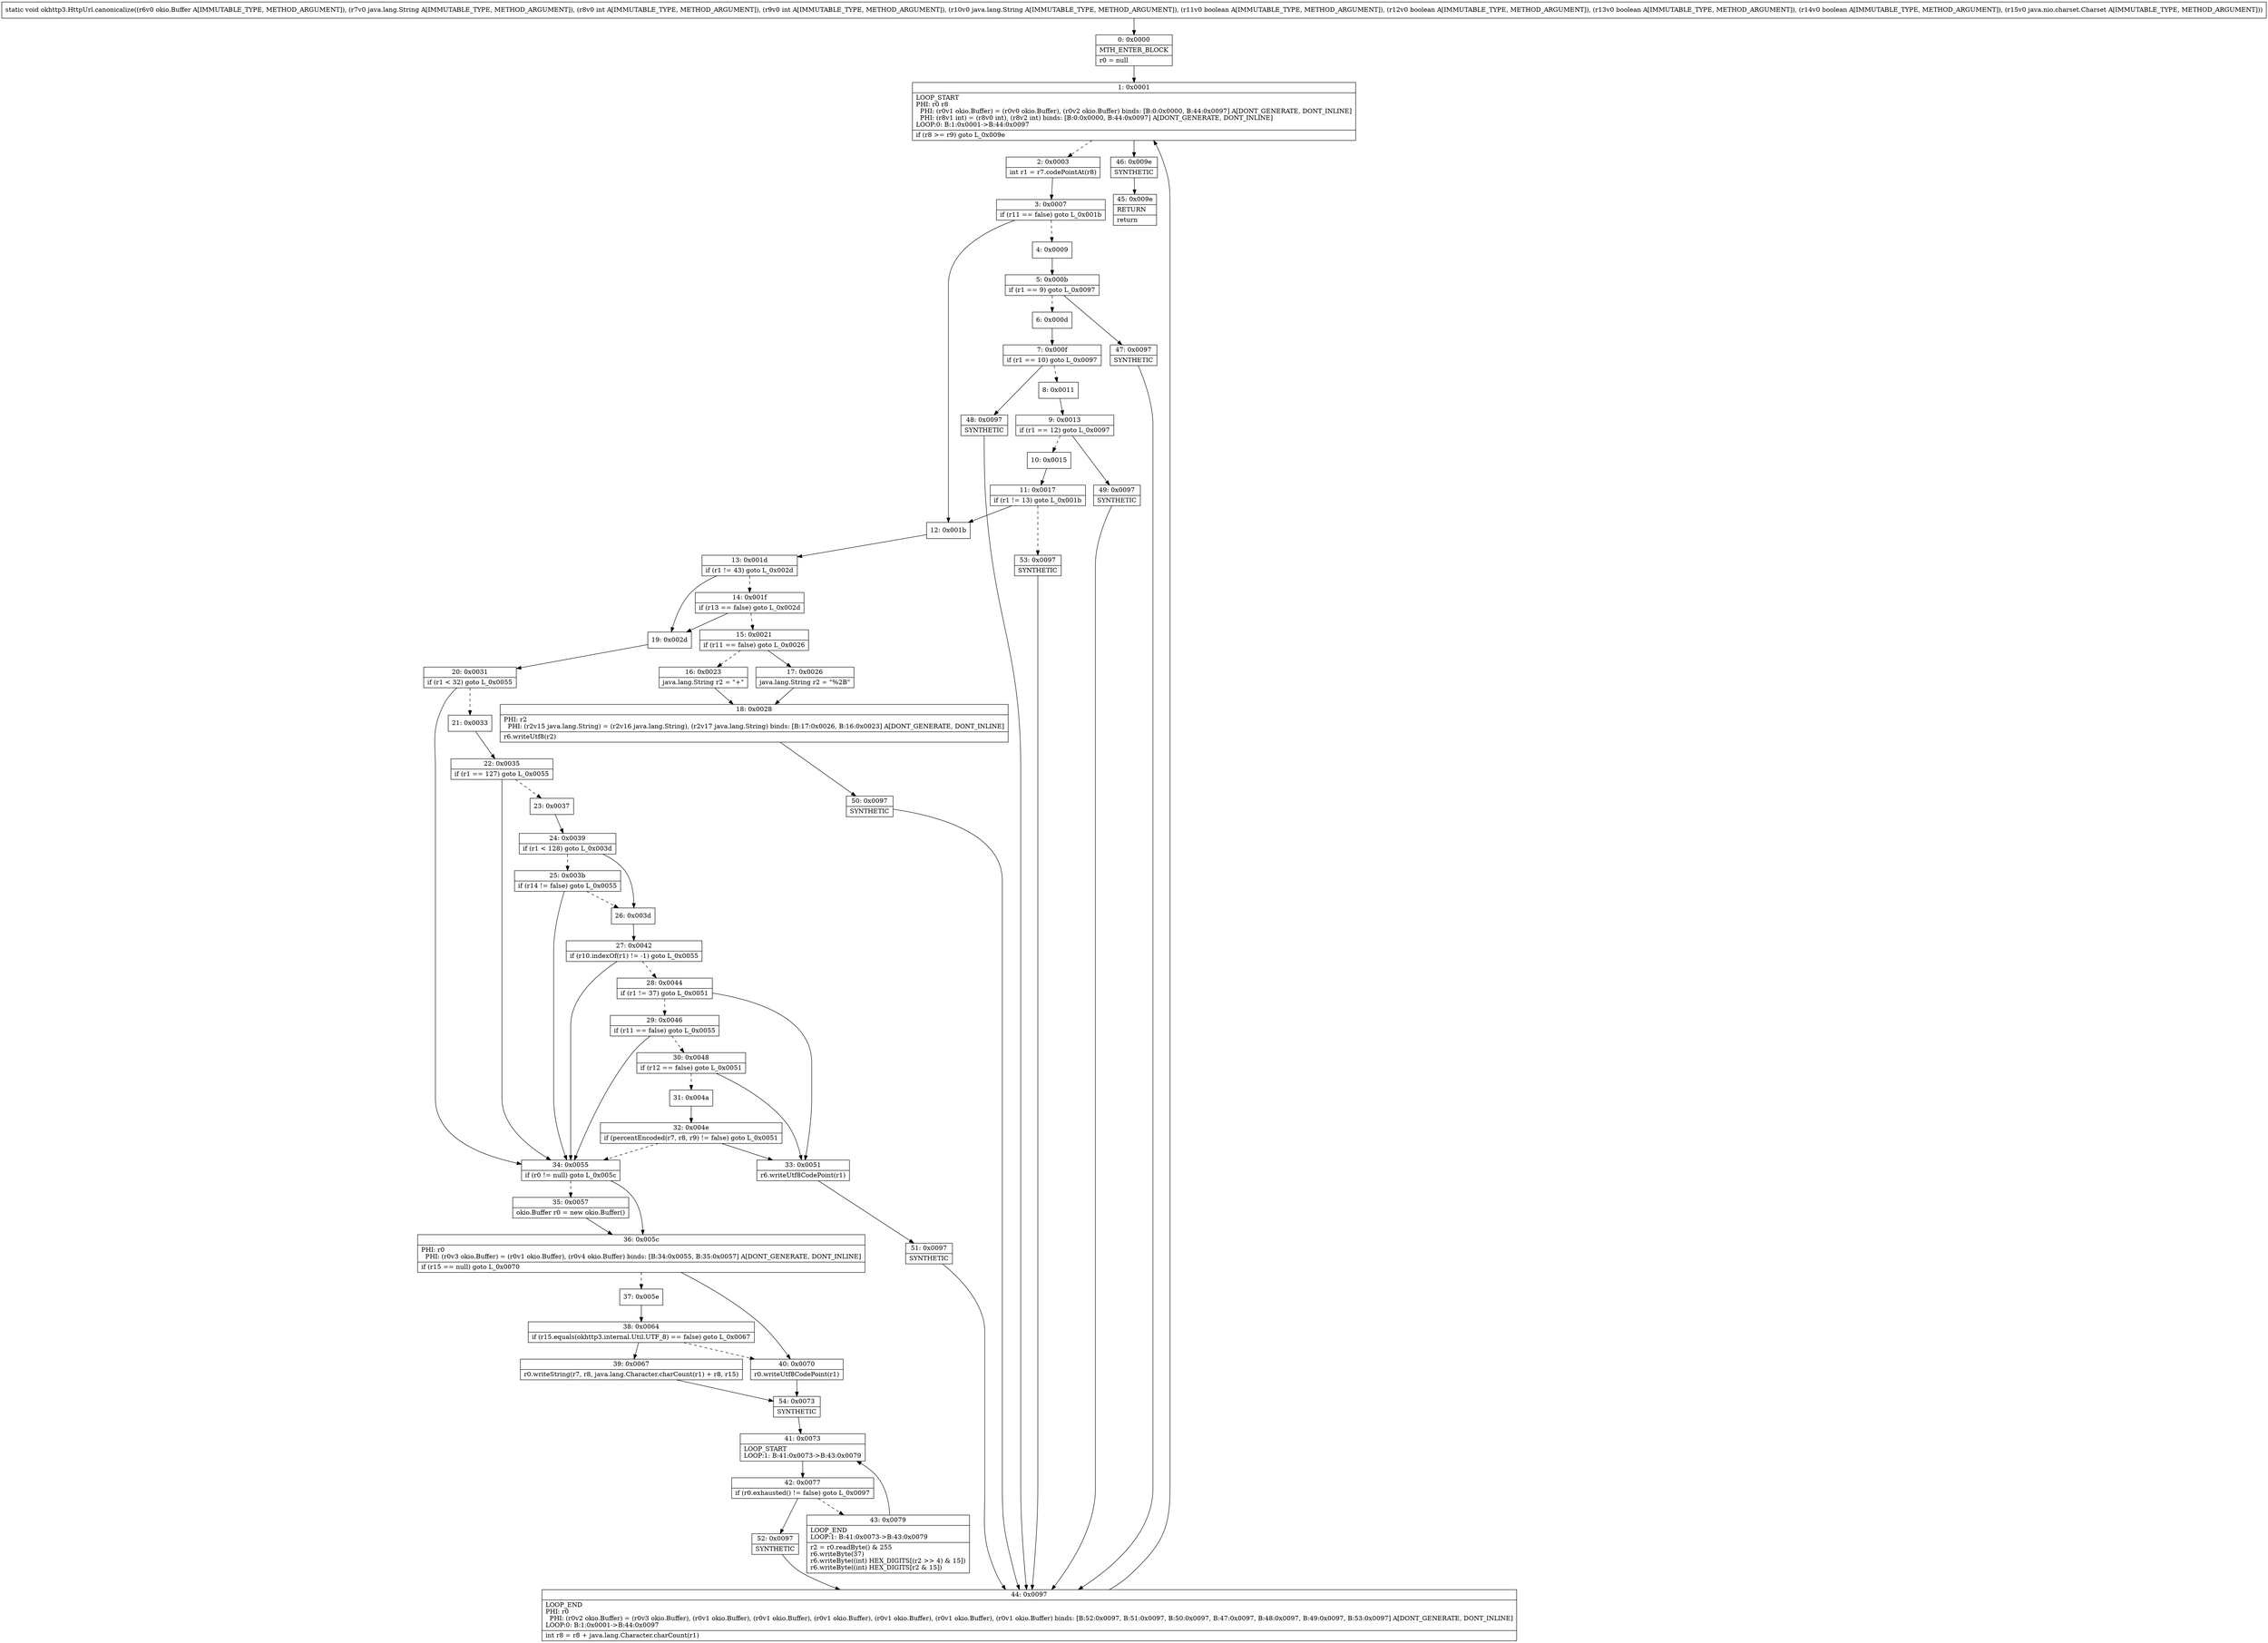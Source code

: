 digraph "CFG forokhttp3.HttpUrl.canonicalize(Lokio\/Buffer;Ljava\/lang\/String;IILjava\/lang\/String;ZZZZLjava\/nio\/charset\/Charset;)V" {
Node_0 [shape=record,label="{0\:\ 0x0000|MTH_ENTER_BLOCK\l|r0 = null\l}"];
Node_1 [shape=record,label="{1\:\ 0x0001|LOOP_START\lPHI: r0 r8 \l  PHI: (r0v1 okio.Buffer) = (r0v0 okio.Buffer), (r0v2 okio.Buffer) binds: [B:0:0x0000, B:44:0x0097] A[DONT_GENERATE, DONT_INLINE]\l  PHI: (r8v1 int) = (r8v0 int), (r8v2 int) binds: [B:0:0x0000, B:44:0x0097] A[DONT_GENERATE, DONT_INLINE]\lLOOP:0: B:1:0x0001\-\>B:44:0x0097\l|if (r8 \>= r9) goto L_0x009e\l}"];
Node_2 [shape=record,label="{2\:\ 0x0003|int r1 = r7.codePointAt(r8)\l}"];
Node_3 [shape=record,label="{3\:\ 0x0007|if (r11 == false) goto L_0x001b\l}"];
Node_4 [shape=record,label="{4\:\ 0x0009}"];
Node_5 [shape=record,label="{5\:\ 0x000b|if (r1 == 9) goto L_0x0097\l}"];
Node_6 [shape=record,label="{6\:\ 0x000d}"];
Node_7 [shape=record,label="{7\:\ 0x000f|if (r1 == 10) goto L_0x0097\l}"];
Node_8 [shape=record,label="{8\:\ 0x0011}"];
Node_9 [shape=record,label="{9\:\ 0x0013|if (r1 == 12) goto L_0x0097\l}"];
Node_10 [shape=record,label="{10\:\ 0x0015}"];
Node_11 [shape=record,label="{11\:\ 0x0017|if (r1 != 13) goto L_0x001b\l}"];
Node_12 [shape=record,label="{12\:\ 0x001b}"];
Node_13 [shape=record,label="{13\:\ 0x001d|if (r1 != 43) goto L_0x002d\l}"];
Node_14 [shape=record,label="{14\:\ 0x001f|if (r13 == false) goto L_0x002d\l}"];
Node_15 [shape=record,label="{15\:\ 0x0021|if (r11 == false) goto L_0x0026\l}"];
Node_16 [shape=record,label="{16\:\ 0x0023|java.lang.String r2 = \"+\"\l}"];
Node_17 [shape=record,label="{17\:\ 0x0026|java.lang.String r2 = \"%2B\"\l}"];
Node_18 [shape=record,label="{18\:\ 0x0028|PHI: r2 \l  PHI: (r2v15 java.lang.String) = (r2v16 java.lang.String), (r2v17 java.lang.String) binds: [B:17:0x0026, B:16:0x0023] A[DONT_GENERATE, DONT_INLINE]\l|r6.writeUtf8(r2)\l}"];
Node_19 [shape=record,label="{19\:\ 0x002d}"];
Node_20 [shape=record,label="{20\:\ 0x0031|if (r1 \< 32) goto L_0x0055\l}"];
Node_21 [shape=record,label="{21\:\ 0x0033}"];
Node_22 [shape=record,label="{22\:\ 0x0035|if (r1 == 127) goto L_0x0055\l}"];
Node_23 [shape=record,label="{23\:\ 0x0037}"];
Node_24 [shape=record,label="{24\:\ 0x0039|if (r1 \< 128) goto L_0x003d\l}"];
Node_25 [shape=record,label="{25\:\ 0x003b|if (r14 != false) goto L_0x0055\l}"];
Node_26 [shape=record,label="{26\:\ 0x003d}"];
Node_27 [shape=record,label="{27\:\ 0x0042|if (r10.indexOf(r1) != \-1) goto L_0x0055\l}"];
Node_28 [shape=record,label="{28\:\ 0x0044|if (r1 != 37) goto L_0x0051\l}"];
Node_29 [shape=record,label="{29\:\ 0x0046|if (r11 == false) goto L_0x0055\l}"];
Node_30 [shape=record,label="{30\:\ 0x0048|if (r12 == false) goto L_0x0051\l}"];
Node_31 [shape=record,label="{31\:\ 0x004a}"];
Node_32 [shape=record,label="{32\:\ 0x004e|if (percentEncoded(r7, r8, r9) != false) goto L_0x0051\l}"];
Node_33 [shape=record,label="{33\:\ 0x0051|r6.writeUtf8CodePoint(r1)\l}"];
Node_34 [shape=record,label="{34\:\ 0x0055|if (r0 != null) goto L_0x005c\l}"];
Node_35 [shape=record,label="{35\:\ 0x0057|okio.Buffer r0 = new okio.Buffer()\l}"];
Node_36 [shape=record,label="{36\:\ 0x005c|PHI: r0 \l  PHI: (r0v3 okio.Buffer) = (r0v1 okio.Buffer), (r0v4 okio.Buffer) binds: [B:34:0x0055, B:35:0x0057] A[DONT_GENERATE, DONT_INLINE]\l|if (r15 == null) goto L_0x0070\l}"];
Node_37 [shape=record,label="{37\:\ 0x005e}"];
Node_38 [shape=record,label="{38\:\ 0x0064|if (r15.equals(okhttp3.internal.Util.UTF_8) == false) goto L_0x0067\l}"];
Node_39 [shape=record,label="{39\:\ 0x0067|r0.writeString(r7, r8, java.lang.Character.charCount(r1) + r8, r15)\l}"];
Node_40 [shape=record,label="{40\:\ 0x0070|r0.writeUtf8CodePoint(r1)\l}"];
Node_41 [shape=record,label="{41\:\ 0x0073|LOOP_START\lLOOP:1: B:41:0x0073\-\>B:43:0x0079\l}"];
Node_42 [shape=record,label="{42\:\ 0x0077|if (r0.exhausted() != false) goto L_0x0097\l}"];
Node_43 [shape=record,label="{43\:\ 0x0079|LOOP_END\lLOOP:1: B:41:0x0073\-\>B:43:0x0079\l|r2 = r0.readByte() & 255\lr6.writeByte(37)\lr6.writeByte((int) HEX_DIGITS[(r2 \>\> 4) & 15])\lr6.writeByte((int) HEX_DIGITS[r2 & 15])\l}"];
Node_44 [shape=record,label="{44\:\ 0x0097|LOOP_END\lPHI: r0 \l  PHI: (r0v2 okio.Buffer) = (r0v3 okio.Buffer), (r0v1 okio.Buffer), (r0v1 okio.Buffer), (r0v1 okio.Buffer), (r0v1 okio.Buffer), (r0v1 okio.Buffer), (r0v1 okio.Buffer) binds: [B:52:0x0097, B:51:0x0097, B:50:0x0097, B:47:0x0097, B:48:0x0097, B:49:0x0097, B:53:0x0097] A[DONT_GENERATE, DONT_INLINE]\lLOOP:0: B:1:0x0001\-\>B:44:0x0097\l|int r8 = r8 + java.lang.Character.charCount(r1)\l}"];
Node_45 [shape=record,label="{45\:\ 0x009e|RETURN\l|return\l}"];
Node_46 [shape=record,label="{46\:\ 0x009e|SYNTHETIC\l}"];
Node_47 [shape=record,label="{47\:\ 0x0097|SYNTHETIC\l}"];
Node_48 [shape=record,label="{48\:\ 0x0097|SYNTHETIC\l}"];
Node_49 [shape=record,label="{49\:\ 0x0097|SYNTHETIC\l}"];
Node_50 [shape=record,label="{50\:\ 0x0097|SYNTHETIC\l}"];
Node_51 [shape=record,label="{51\:\ 0x0097|SYNTHETIC\l}"];
Node_52 [shape=record,label="{52\:\ 0x0097|SYNTHETIC\l}"];
Node_53 [shape=record,label="{53\:\ 0x0097|SYNTHETIC\l}"];
Node_54 [shape=record,label="{54\:\ 0x0073|SYNTHETIC\l}"];
MethodNode[shape=record,label="{static void okhttp3.HttpUrl.canonicalize((r6v0 okio.Buffer A[IMMUTABLE_TYPE, METHOD_ARGUMENT]), (r7v0 java.lang.String A[IMMUTABLE_TYPE, METHOD_ARGUMENT]), (r8v0 int A[IMMUTABLE_TYPE, METHOD_ARGUMENT]), (r9v0 int A[IMMUTABLE_TYPE, METHOD_ARGUMENT]), (r10v0 java.lang.String A[IMMUTABLE_TYPE, METHOD_ARGUMENT]), (r11v0 boolean A[IMMUTABLE_TYPE, METHOD_ARGUMENT]), (r12v0 boolean A[IMMUTABLE_TYPE, METHOD_ARGUMENT]), (r13v0 boolean A[IMMUTABLE_TYPE, METHOD_ARGUMENT]), (r14v0 boolean A[IMMUTABLE_TYPE, METHOD_ARGUMENT]), (r15v0 java.nio.charset.Charset A[IMMUTABLE_TYPE, METHOD_ARGUMENT])) }"];
MethodNode -> Node_0;
Node_0 -> Node_1;
Node_1 -> Node_2[style=dashed];
Node_1 -> Node_46;
Node_2 -> Node_3;
Node_3 -> Node_4[style=dashed];
Node_3 -> Node_12;
Node_4 -> Node_5;
Node_5 -> Node_6[style=dashed];
Node_5 -> Node_47;
Node_6 -> Node_7;
Node_7 -> Node_8[style=dashed];
Node_7 -> Node_48;
Node_8 -> Node_9;
Node_9 -> Node_10[style=dashed];
Node_9 -> Node_49;
Node_10 -> Node_11;
Node_11 -> Node_12;
Node_11 -> Node_53[style=dashed];
Node_12 -> Node_13;
Node_13 -> Node_14[style=dashed];
Node_13 -> Node_19;
Node_14 -> Node_15[style=dashed];
Node_14 -> Node_19;
Node_15 -> Node_16[style=dashed];
Node_15 -> Node_17;
Node_16 -> Node_18;
Node_17 -> Node_18;
Node_18 -> Node_50;
Node_19 -> Node_20;
Node_20 -> Node_21[style=dashed];
Node_20 -> Node_34;
Node_21 -> Node_22;
Node_22 -> Node_23[style=dashed];
Node_22 -> Node_34;
Node_23 -> Node_24;
Node_24 -> Node_25[style=dashed];
Node_24 -> Node_26;
Node_25 -> Node_26[style=dashed];
Node_25 -> Node_34;
Node_26 -> Node_27;
Node_27 -> Node_28[style=dashed];
Node_27 -> Node_34;
Node_28 -> Node_29[style=dashed];
Node_28 -> Node_33;
Node_29 -> Node_30[style=dashed];
Node_29 -> Node_34;
Node_30 -> Node_31[style=dashed];
Node_30 -> Node_33;
Node_31 -> Node_32;
Node_32 -> Node_33;
Node_32 -> Node_34[style=dashed];
Node_33 -> Node_51;
Node_34 -> Node_35[style=dashed];
Node_34 -> Node_36;
Node_35 -> Node_36;
Node_36 -> Node_37[style=dashed];
Node_36 -> Node_40;
Node_37 -> Node_38;
Node_38 -> Node_39;
Node_38 -> Node_40[style=dashed];
Node_39 -> Node_54;
Node_40 -> Node_54;
Node_41 -> Node_42;
Node_42 -> Node_43[style=dashed];
Node_42 -> Node_52;
Node_43 -> Node_41;
Node_44 -> Node_1;
Node_46 -> Node_45;
Node_47 -> Node_44;
Node_48 -> Node_44;
Node_49 -> Node_44;
Node_50 -> Node_44;
Node_51 -> Node_44;
Node_52 -> Node_44;
Node_53 -> Node_44;
Node_54 -> Node_41;
}

